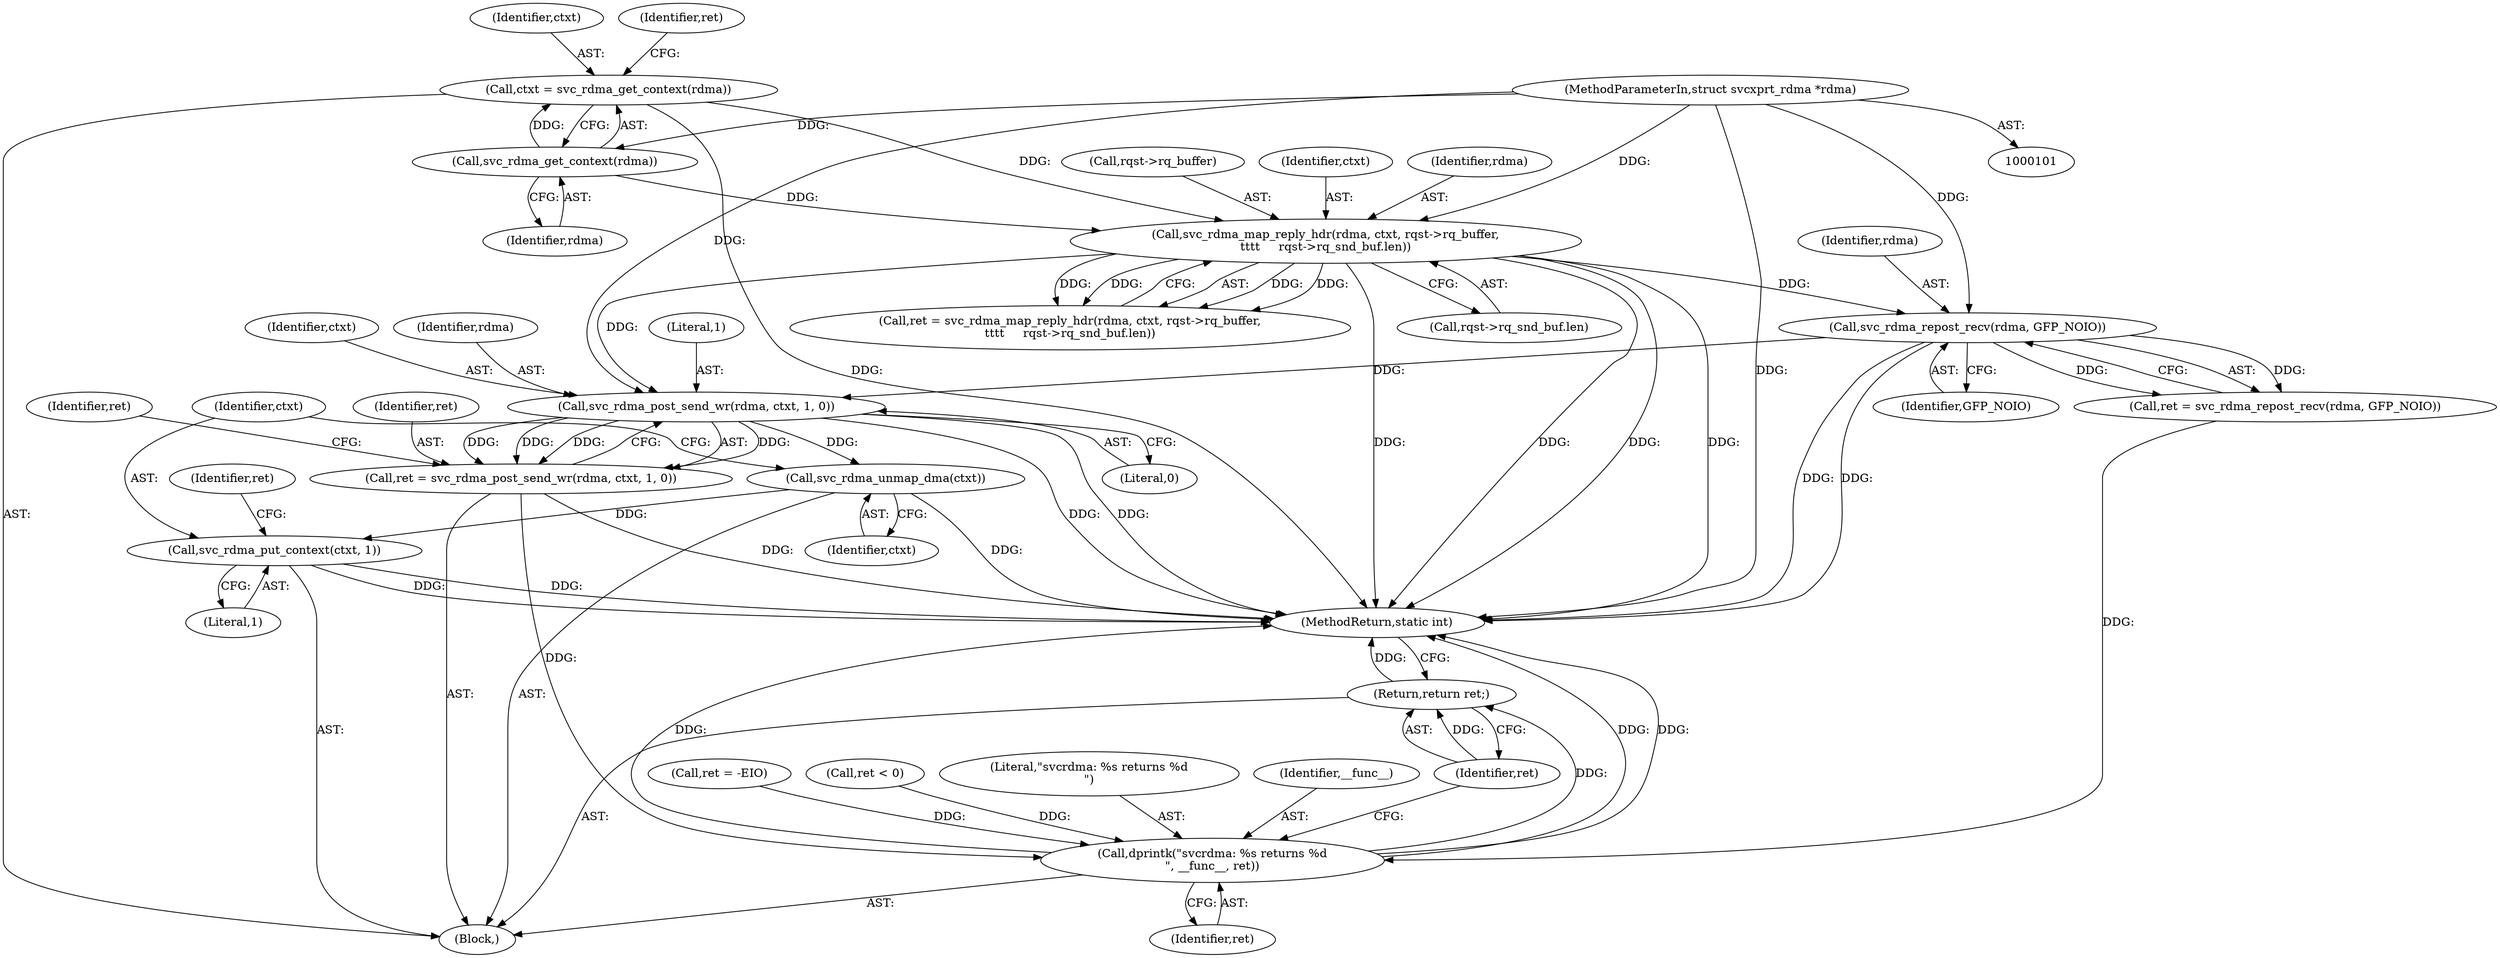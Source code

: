 digraph "0_linux_c70422f760c120480fee4de6c38804c72aa26bc1_22@API" {
"1000139" [label="(Call,svc_rdma_post_send_wr(rdma, ctxt, 1, 0))"];
"1000131" [label="(Call,svc_rdma_repost_recv(rdma, GFP_NOIO))"];
"1000113" [label="(Call,svc_rdma_map_reply_hdr(rdma, ctxt, rqst->rq_buffer,\n\t\t\t\t     rqst->rq_snd_buf.len))"];
"1000109" [label="(Call,svc_rdma_get_context(rdma))"];
"1000102" [label="(MethodParameterIn,struct svcxprt_rdma *rdma)"];
"1000107" [label="(Call,ctxt = svc_rdma_get_context(rdma))"];
"1000137" [label="(Call,ret = svc_rdma_post_send_wr(rdma, ctxt, 1, 0))"];
"1000148" [label="(Call,dprintk(\"svcrdma: %s returns %d\n\", __func__, ret))"];
"1000152" [label="(Return,return ret;)"];
"1000155" [label="(Call,svc_rdma_unmap_dma(ctxt))"];
"1000157" [label="(Call,svc_rdma_put_context(ctxt, 1))"];
"1000139" [label="(Call,svc_rdma_post_send_wr(rdma, ctxt, 1, 0))"];
"1000151" [label="(Identifier,ret)"];
"1000143" [label="(Literal,0)"];
"1000137" [label="(Call,ret = svc_rdma_post_send_wr(rdma, ctxt, 1, 0))"];
"1000155" [label="(Call,svc_rdma_unmap_dma(ctxt))"];
"1000157" [label="(Call,svc_rdma_put_context(ctxt, 1))"];
"1000104" [label="(Block,)"];
"1000111" [label="(Call,ret = svc_rdma_map_reply_hdr(rdma, ctxt, rqst->rq_buffer,\n\t\t\t\t     rqst->rq_snd_buf.len))"];
"1000141" [label="(Identifier,ctxt)"];
"1000109" [label="(Call,svc_rdma_get_context(rdma))"];
"1000140" [label="(Identifier,rdma)"];
"1000165" [label="(MethodReturn,static int)"];
"1000110" [label="(Identifier,rdma)"];
"1000113" [label="(Call,svc_rdma_map_reply_hdr(rdma, ctxt, rqst->rq_buffer,\n\t\t\t\t     rqst->rq_snd_buf.len))"];
"1000161" [label="(Identifier,ret)"];
"1000142" [label="(Literal,1)"];
"1000156" [label="(Identifier,ctxt)"];
"1000119" [label="(Call,rqst->rq_snd_buf.len)"];
"1000138" [label="(Identifier,ret)"];
"1000108" [label="(Identifier,ctxt)"];
"1000148" [label="(Call,dprintk(\"svcrdma: %s returns %d\n\", __func__, ret))"];
"1000160" [label="(Call,ret = -EIO)"];
"1000129" [label="(Call,ret = svc_rdma_repost_recv(rdma, GFP_NOIO))"];
"1000153" [label="(Identifier,ret)"];
"1000133" [label="(Identifier,GFP_NOIO)"];
"1000131" [label="(Call,svc_rdma_repost_recv(rdma, GFP_NOIO))"];
"1000107" [label="(Call,ctxt = svc_rdma_get_context(rdma))"];
"1000159" [label="(Literal,1)"];
"1000125" [label="(Call,ret < 0)"];
"1000112" [label="(Identifier,ret)"];
"1000102" [label="(MethodParameterIn,struct svcxprt_rdma *rdma)"];
"1000149" [label="(Literal,\"svcrdma: %s returns %d\n\")"];
"1000116" [label="(Call,rqst->rq_buffer)"];
"1000115" [label="(Identifier,ctxt)"];
"1000132" [label="(Identifier,rdma)"];
"1000114" [label="(Identifier,rdma)"];
"1000152" [label="(Return,return ret;)"];
"1000145" [label="(Identifier,ret)"];
"1000150" [label="(Identifier,__func__)"];
"1000158" [label="(Identifier,ctxt)"];
"1000139" -> "1000137"  [label="AST: "];
"1000139" -> "1000143"  [label="CFG: "];
"1000140" -> "1000139"  [label="AST: "];
"1000141" -> "1000139"  [label="AST: "];
"1000142" -> "1000139"  [label="AST: "];
"1000143" -> "1000139"  [label="AST: "];
"1000137" -> "1000139"  [label="CFG: "];
"1000139" -> "1000165"  [label="DDG: "];
"1000139" -> "1000165"  [label="DDG: "];
"1000139" -> "1000137"  [label="DDG: "];
"1000139" -> "1000137"  [label="DDG: "];
"1000139" -> "1000137"  [label="DDG: "];
"1000139" -> "1000137"  [label="DDG: "];
"1000131" -> "1000139"  [label="DDG: "];
"1000102" -> "1000139"  [label="DDG: "];
"1000113" -> "1000139"  [label="DDG: "];
"1000139" -> "1000155"  [label="DDG: "];
"1000131" -> "1000129"  [label="AST: "];
"1000131" -> "1000133"  [label="CFG: "];
"1000132" -> "1000131"  [label="AST: "];
"1000133" -> "1000131"  [label="AST: "];
"1000129" -> "1000131"  [label="CFG: "];
"1000131" -> "1000165"  [label="DDG: "];
"1000131" -> "1000165"  [label="DDG: "];
"1000131" -> "1000129"  [label="DDG: "];
"1000131" -> "1000129"  [label="DDG: "];
"1000113" -> "1000131"  [label="DDG: "];
"1000102" -> "1000131"  [label="DDG: "];
"1000113" -> "1000111"  [label="AST: "];
"1000113" -> "1000119"  [label="CFG: "];
"1000114" -> "1000113"  [label="AST: "];
"1000115" -> "1000113"  [label="AST: "];
"1000116" -> "1000113"  [label="AST: "];
"1000119" -> "1000113"  [label="AST: "];
"1000111" -> "1000113"  [label="CFG: "];
"1000113" -> "1000165"  [label="DDG: "];
"1000113" -> "1000165"  [label="DDG: "];
"1000113" -> "1000165"  [label="DDG: "];
"1000113" -> "1000165"  [label="DDG: "];
"1000113" -> "1000111"  [label="DDG: "];
"1000113" -> "1000111"  [label="DDG: "];
"1000113" -> "1000111"  [label="DDG: "];
"1000113" -> "1000111"  [label="DDG: "];
"1000109" -> "1000113"  [label="DDG: "];
"1000102" -> "1000113"  [label="DDG: "];
"1000107" -> "1000113"  [label="DDG: "];
"1000109" -> "1000107"  [label="AST: "];
"1000109" -> "1000110"  [label="CFG: "];
"1000110" -> "1000109"  [label="AST: "];
"1000107" -> "1000109"  [label="CFG: "];
"1000109" -> "1000107"  [label="DDG: "];
"1000102" -> "1000109"  [label="DDG: "];
"1000102" -> "1000101"  [label="AST: "];
"1000102" -> "1000165"  [label="DDG: "];
"1000107" -> "1000104"  [label="AST: "];
"1000108" -> "1000107"  [label="AST: "];
"1000112" -> "1000107"  [label="CFG: "];
"1000107" -> "1000165"  [label="DDG: "];
"1000137" -> "1000104"  [label="AST: "];
"1000138" -> "1000137"  [label="AST: "];
"1000145" -> "1000137"  [label="CFG: "];
"1000137" -> "1000165"  [label="DDG: "];
"1000137" -> "1000148"  [label="DDG: "];
"1000148" -> "1000104"  [label="AST: "];
"1000148" -> "1000151"  [label="CFG: "];
"1000149" -> "1000148"  [label="AST: "];
"1000150" -> "1000148"  [label="AST: "];
"1000151" -> "1000148"  [label="AST: "];
"1000153" -> "1000148"  [label="CFG: "];
"1000148" -> "1000165"  [label="DDG: "];
"1000148" -> "1000165"  [label="DDG: "];
"1000148" -> "1000165"  [label="DDG: "];
"1000160" -> "1000148"  [label="DDG: "];
"1000129" -> "1000148"  [label="DDG: "];
"1000125" -> "1000148"  [label="DDG: "];
"1000148" -> "1000152"  [label="DDG: "];
"1000152" -> "1000104"  [label="AST: "];
"1000152" -> "1000153"  [label="CFG: "];
"1000153" -> "1000152"  [label="AST: "];
"1000165" -> "1000152"  [label="CFG: "];
"1000152" -> "1000165"  [label="DDG: "];
"1000153" -> "1000152"  [label="DDG: "];
"1000155" -> "1000104"  [label="AST: "];
"1000155" -> "1000156"  [label="CFG: "];
"1000156" -> "1000155"  [label="AST: "];
"1000158" -> "1000155"  [label="CFG: "];
"1000155" -> "1000165"  [label="DDG: "];
"1000155" -> "1000157"  [label="DDG: "];
"1000157" -> "1000104"  [label="AST: "];
"1000157" -> "1000159"  [label="CFG: "];
"1000158" -> "1000157"  [label="AST: "];
"1000159" -> "1000157"  [label="AST: "];
"1000161" -> "1000157"  [label="CFG: "];
"1000157" -> "1000165"  [label="DDG: "];
"1000157" -> "1000165"  [label="DDG: "];
}
